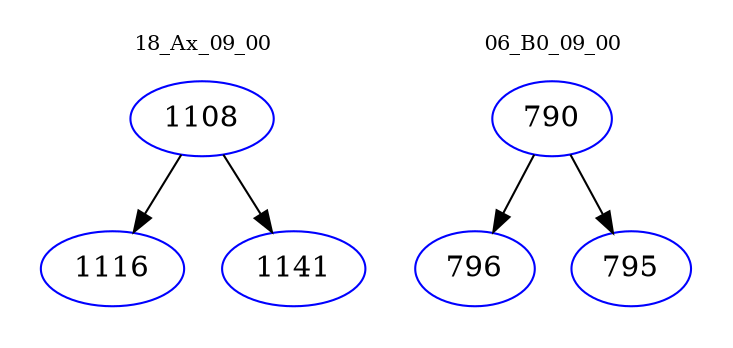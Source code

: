 digraph{
subgraph cluster_0 {
color = white
label = "18_Ax_09_00";
fontsize=10;
T0_1108 [label="1108", color="blue"]
T0_1108 -> T0_1116 [color="black"]
T0_1116 [label="1116", color="blue"]
T0_1108 -> T0_1141 [color="black"]
T0_1141 [label="1141", color="blue"]
}
subgraph cluster_1 {
color = white
label = "06_B0_09_00";
fontsize=10;
T1_790 [label="790", color="blue"]
T1_790 -> T1_796 [color="black"]
T1_796 [label="796", color="blue"]
T1_790 -> T1_795 [color="black"]
T1_795 [label="795", color="blue"]
}
}
